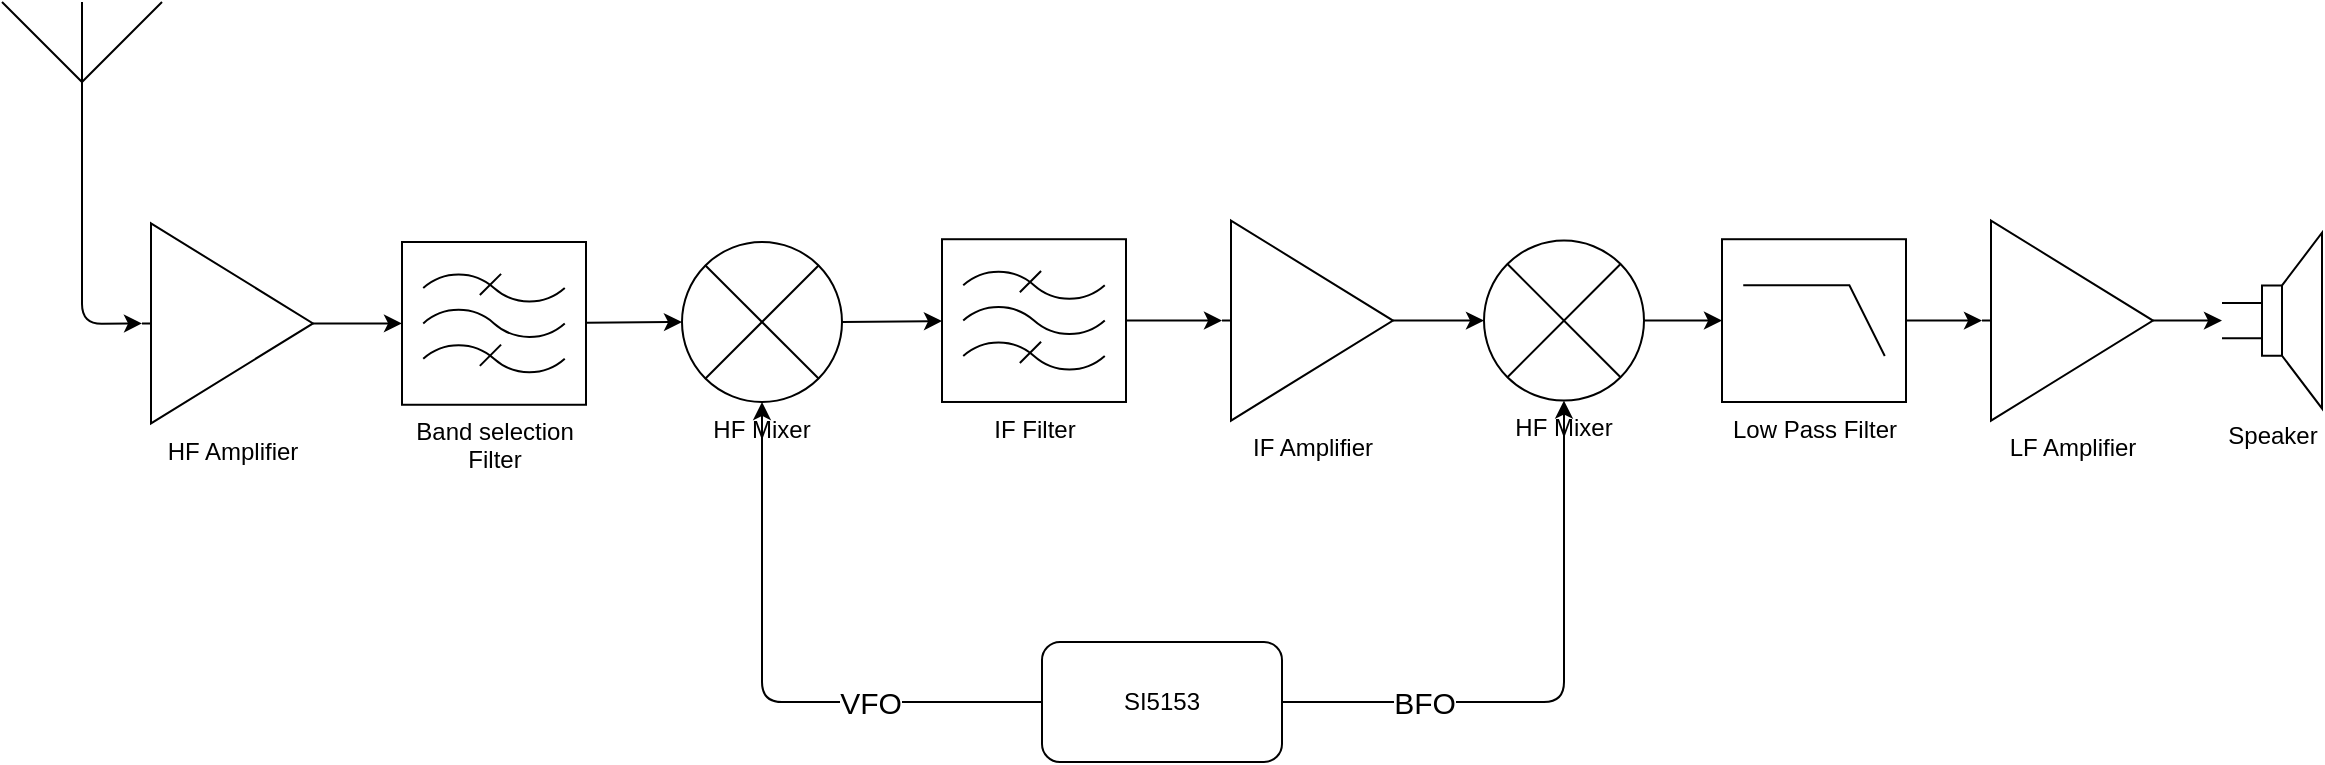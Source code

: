 <mxfile>
    <diagram id="9a_o1cWH6hwhtbfhThpN" name="Page-1">
        <mxGraphModel dx="1375" dy="956" grid="1" gridSize="10" guides="1" tooltips="1" connect="1" arrows="1" fold="1" page="1" pageScale="1" pageWidth="1169" pageHeight="827" math="0" shadow="0">
            <root>
                <mxCell id="0"/>
                <mxCell id="1" parent="0"/>
                <mxCell id="3" style="edgeStyle=none;html=1;exitX=0.5;exitY=1;exitDx=0;exitDy=0;exitPerimeter=0;entryX=0;entryY=0.5;entryDx=0;entryDy=0;entryPerimeter=0;" edge="1" parent="1" source="2" target="4">
                    <mxGeometry relative="1" as="geometry">
                        <mxPoint x="50" y="400" as="targetPoint"/>
                        <Array as="points">
                            <mxPoint x="40" y="401"/>
                        </Array>
                    </mxGeometry>
                </mxCell>
                <mxCell id="2" value="" style="verticalLabelPosition=bottom;shadow=0;dashed=0;align=center;html=1;verticalAlign=top;shape=mxgraph.electrical.radio.aerial_-_antenna_1;" vertex="1" parent="1">
                    <mxGeometry y="240" width="80" height="100" as="geometry"/>
                </mxCell>
                <mxCell id="7" style="edgeStyle=none;html=1;" edge="1" parent="1" source="4" target="6">
                    <mxGeometry relative="1" as="geometry"/>
                </mxCell>
                <mxCell id="4" value="HF Amplifier&lt;br&gt;" style="verticalLabelPosition=bottom;shadow=0;dashed=0;align=center;html=1;verticalAlign=top;shape=mxgraph.electrical.abstract.amplifier;" vertex="1" parent="1">
                    <mxGeometry x="70" y="350.69" width="90" height="100" as="geometry"/>
                </mxCell>
                <mxCell id="13" style="edgeStyle=none;html=1;" edge="1" parent="1" source="5" target="12">
                    <mxGeometry relative="1" as="geometry"/>
                </mxCell>
                <mxCell id="5" value="HF Mixer" style="shape=sumEllipse;perimeter=ellipsePerimeter;whiteSpace=wrap;html=1;backgroundOutline=1;verticalAlign=top;labelPosition=center;verticalLabelPosition=bottom;align=center;" vertex="1" parent="1">
                    <mxGeometry x="340" y="360" width="80" height="80" as="geometry"/>
                </mxCell>
                <mxCell id="8" style="edgeStyle=none;html=1;entryX=0;entryY=0.5;entryDx=0;entryDy=0;" edge="1" parent="1" source="6" target="5">
                    <mxGeometry relative="1" as="geometry"/>
                </mxCell>
                <mxCell id="6" value="Band selection &lt;br&gt;Filter" style="verticalLabelPosition=bottom;shadow=0;dashed=0;align=center;html=1;verticalAlign=top;shape=mxgraph.electrical.abstract.filter;" vertex="1" parent="1">
                    <mxGeometry x="200" y="360" width="92" height="81.38" as="geometry"/>
                </mxCell>
                <mxCell id="18" style="edgeStyle=none;html=1;entryX=0;entryY=0.5;entryDx=0;entryDy=0;" edge="1" parent="1" source="10" target="16">
                    <mxGeometry relative="1" as="geometry">
                        <mxPoint x="830" y="400" as="targetPoint"/>
                    </mxGeometry>
                </mxCell>
                <mxCell id="10" value="IF Amplifier" style="verticalLabelPosition=bottom;shadow=0;dashed=0;align=center;html=1;verticalAlign=top;shape=mxgraph.electrical.abstract.amplifier;" vertex="1" parent="1">
                    <mxGeometry x="610" y="349.3" width="90" height="100" as="geometry"/>
                </mxCell>
                <mxCell id="14" style="edgeStyle=none;html=1;entryX=0;entryY=0.5;entryDx=0;entryDy=0;entryPerimeter=0;" edge="1" parent="1" source="12" target="10">
                    <mxGeometry relative="1" as="geometry"/>
                </mxCell>
                <mxCell id="12" value="IF Filter&lt;br&gt;" style="verticalLabelPosition=bottom;shadow=0;dashed=0;align=center;html=1;verticalAlign=top;shape=mxgraph.electrical.abstract.filter;" vertex="1" parent="1">
                    <mxGeometry x="470" y="358.61" width="92" height="81.38" as="geometry"/>
                </mxCell>
                <mxCell id="20" style="edgeStyle=none;html=1;entryX=0;entryY=0.5;entryDx=0;entryDy=0;entryPerimeter=0;" edge="1" parent="1" source="16" target="19">
                    <mxGeometry relative="1" as="geometry"/>
                </mxCell>
                <mxCell id="22" style="edgeStyle=none;html=1;entryX=0;entryY=0.5;entryDx=0;entryDy=0;entryPerimeter=0;" edge="1" parent="1" source="19" target="21">
                    <mxGeometry relative="1" as="geometry"/>
                </mxCell>
                <mxCell id="19" value="Low Pass Filter" style="verticalLabelPosition=bottom;shadow=0;dashed=0;align=center;html=1;verticalAlign=top;shape=mxgraph.electrical.logic_gates.lowpass_filter;" vertex="1" parent="1">
                    <mxGeometry x="860" y="358.61" width="92" height="81.39" as="geometry"/>
                </mxCell>
                <mxCell id="25" style="edgeStyle=none;html=1;" edge="1" parent="1" source="21">
                    <mxGeometry relative="1" as="geometry">
                        <mxPoint x="1110" y="399.31" as="targetPoint"/>
                    </mxGeometry>
                </mxCell>
                <mxCell id="21" value="LF Amplifier" style="verticalLabelPosition=bottom;shadow=0;dashed=0;align=center;html=1;verticalAlign=top;shape=mxgraph.electrical.abstract.amplifier;" vertex="1" parent="1">
                    <mxGeometry x="990" y="349.31" width="90" height="100" as="geometry"/>
                </mxCell>
                <mxCell id="23" value="Speaker" style="pointerEvents=1;verticalLabelPosition=bottom;shadow=0;dashed=0;align=center;html=1;verticalAlign=top;shape=mxgraph.electrical.electro-mechanical.loudspeaker;" vertex="1" parent="1">
                    <mxGeometry x="1110" y="355.38" width="50" height="87.85" as="geometry"/>
                </mxCell>
                <mxCell id="27" style="edgeStyle=none;html=1;entryX=0.5;entryY=1;entryDx=0;entryDy=0;" edge="1" parent="1" source="26" target="5">
                    <mxGeometry relative="1" as="geometry">
                        <Array as="points">
                            <mxPoint x="380" y="590"/>
                        </Array>
                    </mxGeometry>
                </mxCell>
                <mxCell id="29" value="VFO" style="edgeLabel;html=1;align=center;verticalAlign=middle;resizable=0;points=[];fontSize=15;" vertex="1" connectable="0" parent="27">
                    <mxGeometry x="-0.341" relative="1" as="geometry">
                        <mxPoint x="9" as="offset"/>
                    </mxGeometry>
                </mxCell>
                <mxCell id="28" style="edgeStyle=none;html=1;entryX=0.5;entryY=1;entryDx=0;entryDy=0;" edge="1" parent="1" source="26" target="16">
                    <mxGeometry relative="1" as="geometry">
                        <Array as="points">
                            <mxPoint x="781" y="590"/>
                        </Array>
                    </mxGeometry>
                </mxCell>
                <mxCell id="30" value="BFO" style="edgeLabel;html=1;align=center;verticalAlign=middle;resizable=0;points=[];fontSize=15;" vertex="1" connectable="0" parent="28">
                    <mxGeometry x="-0.632" y="-1" relative="1" as="geometry">
                        <mxPoint x="17" y="-1" as="offset"/>
                    </mxGeometry>
                </mxCell>
                <mxCell id="26" value="SI5153" style="rounded=1;whiteSpace=wrap;html=1;" vertex="1" parent="1">
                    <mxGeometry x="520" y="560" width="120" height="60" as="geometry"/>
                </mxCell>
                <mxCell id="16" value="HF Mixer" style="shape=sumEllipse;perimeter=ellipsePerimeter;whiteSpace=wrap;html=1;backgroundOutline=1;verticalAlign=top;labelPosition=center;verticalLabelPosition=bottom;align=center;horizontal=1;labelBackgroundColor=none;labelBorderColor=none;" vertex="1" parent="1">
                    <mxGeometry x="741" y="359.31" width="80" height="80" as="geometry"/>
                </mxCell>
            </root>
        </mxGraphModel>
    </diagram>
</mxfile>